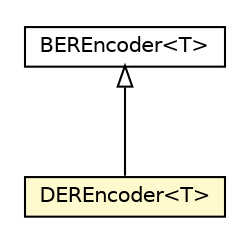 #!/usr/local/bin/dot
#
# Class diagram 
# Generated by UMLGraph version R5_6-24-gf6e263 (http://www.umlgraph.org/)
#

digraph G {
	edge [fontname="Helvetica",fontsize=10,labelfontname="Helvetica",labelfontsize=10];
	node [fontname="Helvetica",fontsize=10,shape=plaintext];
	nodesep=0.25;
	ranksep=0.5;
	// org.universAAL.lddi.lib.ieeex73std.org.bn.coders.ber.BEREncoder<T>
	c124479 [label=<<table title="org.universAAL.lddi.lib.ieeex73std.org.bn.coders.ber.BEREncoder" border="0" cellborder="1" cellspacing="0" cellpadding="2" port="p" href="../ber/BEREncoder.html">
		<tr><td><table border="0" cellspacing="0" cellpadding="1">
<tr><td align="center" balign="center"> BEREncoder&lt;T&gt; </td></tr>
		</table></td></tr>
		</table>>, URL="../ber/BEREncoder.html", fontname="Helvetica", fontcolor="black", fontsize=10.0];
	// org.universAAL.lddi.lib.ieeex73std.org.bn.coders.der.DEREncoder<T>
	c124481 [label=<<table title="org.universAAL.lddi.lib.ieeex73std.org.bn.coders.der.DEREncoder" border="0" cellborder="1" cellspacing="0" cellpadding="2" port="p" bgcolor="lemonChiffon" href="./DEREncoder.html">
		<tr><td><table border="0" cellspacing="0" cellpadding="1">
<tr><td align="center" balign="center"> DEREncoder&lt;T&gt; </td></tr>
		</table></td></tr>
		</table>>, URL="./DEREncoder.html", fontname="Helvetica", fontcolor="black", fontsize=10.0];
	//org.universAAL.lddi.lib.ieeex73std.org.bn.coders.der.DEREncoder<T> extends org.universAAL.lddi.lib.ieeex73std.org.bn.coders.ber.BEREncoder<T>
	c124479:p -> c124481:p [dir=back,arrowtail=empty];
}

